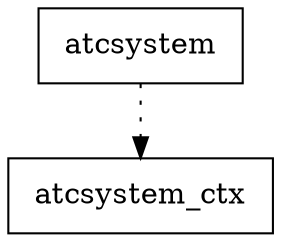 digraph {
atcsystem [ label=" atcsystem " shape= box ]
atcsystem_ctx [ label=" atcsystem_ctx " shape= box ]

"atcsystem" -> "atcsystem_ctx" [style= dotted ]
}

